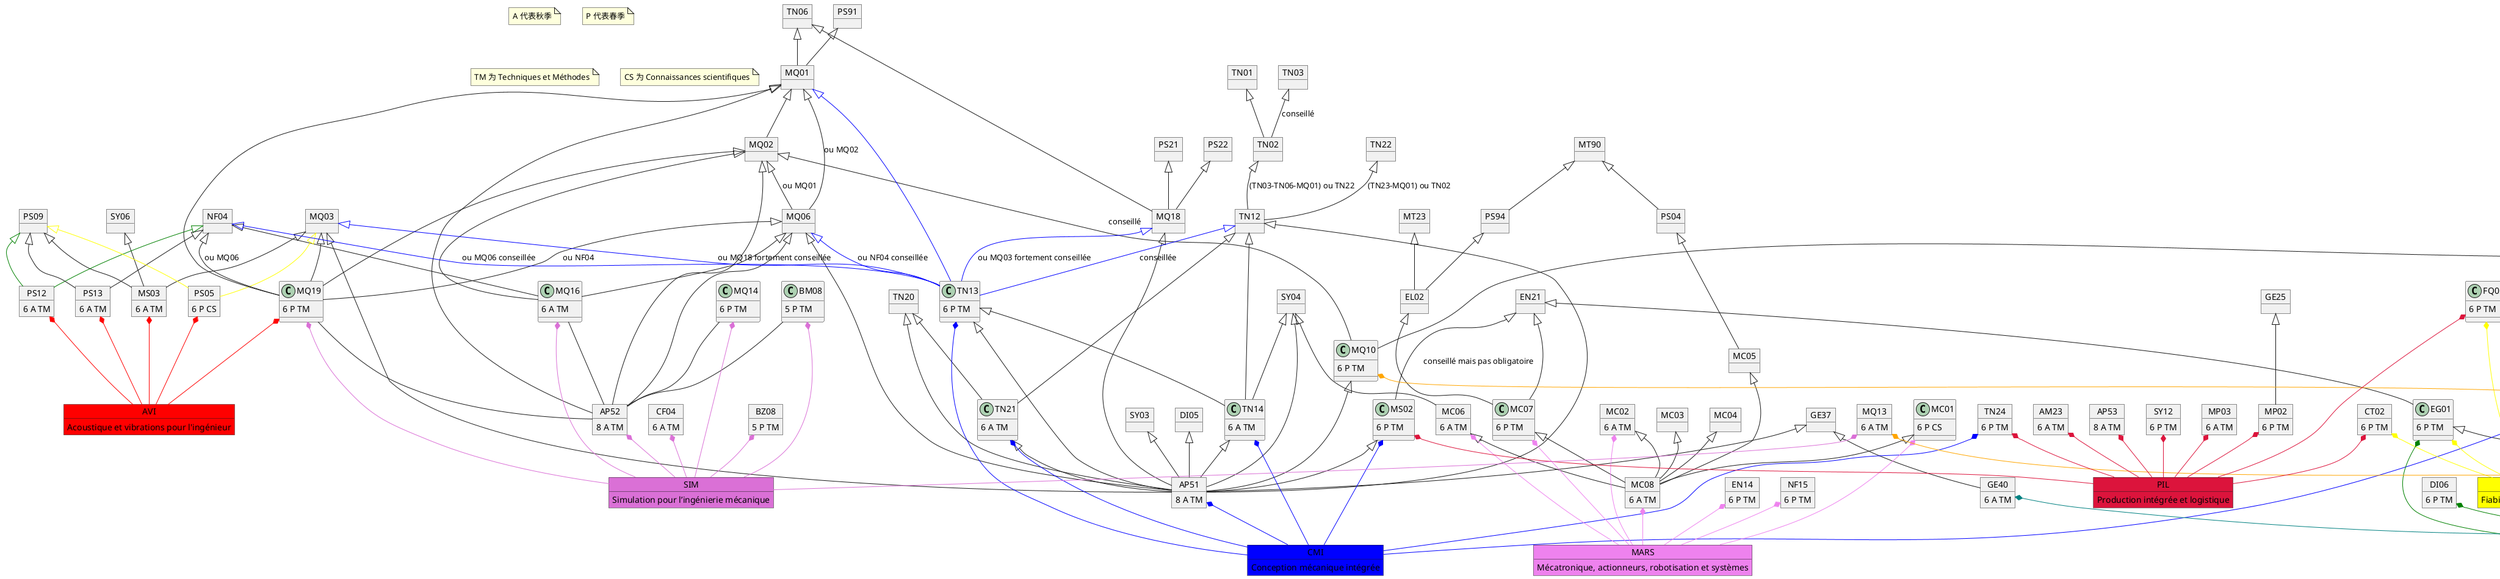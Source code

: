 @startuml Profils spécifiques des filières mécanique

note "A 代表秋季" as N1
note "P 代表春季" as N2
note "TM 为 Techniques et Méthodes" as N3
note "CS 为 Connaissances scientifiques" as N4

' Filières
object AVI #Red {
    Acoustique et vibrations pour l'ingénieur
}

object CMI #Blue {
    Conception mécanique intégrée
}

object FQI #Yellow {
    Fiabilité et qualité industrielle
}

object IDI #Green {
    Ingénierie du design industriel
}

object MARS #Violet {
    Mécatronique, actionneurs, robotisation et systèmes
}

object MIT #Orange {
    Matériaux et innovation technologique
}

object PIL #Crimson {
    Production intégrée et logistique
}

object SIM #Orchid {
    Simulation pour l’ingénierie mécanique
}

object MPI #Teal {
    Management de projets innovants
}

'UVs

object SY06
object PS09
object NF04
object MQ01
object PS22
object SY03
object DI05
object SY04
object EN21
object EL02
object GE37
object DI01
object DI02
object MQ17
object MT23
object MT90
object MC03
object MC04
object SY01
object SY02
object GE25
object TN01
object TN03
object PS21
object TN20
object TN06
object MQ03
object BL40
object PS91
object TN22

object TN02
TN01 <|-- TN02
TN03 <|-- TN02 : conseillé

object PS04
MT90 <|-- PS04

object PS94
MT90 <|-- PS94

object MQ02
MQ01 <|-- MQ02

object MQ06
MQ01 <|-- MQ06 : ou MQ02
MQ02 <|-- MQ06 : ou MQ01

object MQ18
PS21 <|-- MQ18
TN06 <|-- MQ18
PS22 <|-- MQ18

' object MQ01
TN06 <|-- MQ01
PS91 <|-- MQ01

object TN12
TN02 <|-- TN12 : (TN03-TN06-MQ01) ou TN22
TN22 <|-- TN12 : (TN23-MQ01) ou TN02

object MC05
PS04 <|-- MC05

' object EL02
PS94 <|-- EL02
MT23 <|-- EL02

object BM07
MQ17 <|-- BM07
BL40 <|-- BM07

'Automne 2019 - Techniques et Méthodes
object AM23 {
    6 A TM
}

object AP51 {
    8 A TM
}

MQ10 <|--  AP51
TN12 <|--  AP51
TN13 <|--  AP51
TN20 <|--  AP51

MS02 <|-- AP51
SY04 <|-- AP51
SY03 <|-- AP51
GE37 <|-- AP51
MQ03 <|-- AP51
MQ18 <|-- AP51
MQ06 <|-- AP51
TN21 <|-- AP51
TN14 <|-- AP51
DI05 <|-- AP51

object AP52 {
    8 A TM
}

MQ01 <|-- AP52
MQ02 <|-- AP52
MQ06 <|-- AP52

MQ16 --  AP52
MQ19 --  AP52
MQ14 --  AP52
BM08 --  AP52

object AP53 {
    8 A TM
}

object CF04 {
    6 A TM
}

object DI04 {
    6 A TM
}

DI02 <|-- DI04
DI03 <|-- DI04
TN08 <|-- DI04

object DI08 {
    6 A TM
}

TN08 <|-- DI08
DI03 <|-- DI08
EG01 <|-- DI08

object FQ03 {
    6 A TM
}

object FQ07 {
    6 A TM
}

SY01 <|-- FQ07
SY02 <|-- FQ07
FQ05 <|-- FQ07 : conseillé

object GE38 {
    6 A TM
}

object GE39 {
    6 A TM
}

object GE40 {
    6 A TM
}

GE37 <|-- GE40

object MC02 {
    6 A TM
}

object MC06 {
    6 A TM
}

SY04 <|-- MC06

object MC08 {
    6 A TM
}

MC01 <|-- MC08
MC02 <|-- MC08
MC03 <|-- MC08
MC04 <|-- MC08
MC05 <|-- MC08
MC06 <|-- MC08
MC07 <|-- MC08

object MP03 {
    6 A TM
}

object MQ05 {
    6 A TM
}

object MQ07 {
    6 A TM
}

BM07 <|-- MQ07

object MQ12 {
    6 A TM
}

object MQ13 {
    6 A TM
}

object MQ16 {
    6 A TM
}

MQ02 <|-- MQ16
NF04 <|-- MQ16
MQ06 <|-- MQ16

object MS03 {
    6 A TM
}

PS09 <|-- MS03
MQ03 <|-- MS03
SY06 <|-- MS03

object PR00 {
    5 A TM
}

object PS12 {
    6 A TM
}

PS09 <|-- PS12 #Green
NF04 <|-- PS12 #Green

object PS13 {
    6 A TM
}

PS09 <|-- PS13
NF04 <|-- PS13

object TN08 {
    6 A TM
}

object TN14 {
    6 A TM
}

TN12 <|-- TN14
TN13 <|-- TN14
SY04 <|-- TN14

object TN21 {
    6 A TM
}

TN20 <|-- TN21
TN12 <|-- TN21

object TX00 {
    5 A TM
}

'Printemps 2020  - Connaissances scientifiques
object MC01 {
    6 P CS
}

object PS05 {
    6 P CS
}

MQ03 <|-- PS05 #Yellow
PS09 <|-- PS05 #Yellow

object SY09 {
    6 P CS
}

SY02 <|-- SY09

'Printemps 2020  - Techniques et Méthodes
object BM08 {
    5 P TM
}

object BZ08 {
    5 P TM
}

object CT02 {
    6 P TM
}

object DI03 {
    6 P TM
}

DI01 <|-- DI03 : ou DI02
DI02 <|-- DI03

object DI06 {
    6 P TM
}

object EG01 {
    6 P TM
}

object EN14 {
    6 P TM
}

EN21 <|-- EG01

object FQ05 {
    6 P TM
}

object MC07 {
    6 P TM
}

EN21 <|-- MC07
EL02 <|-- MC07

object MP02 {
    6 P TM
}

GE25 <|-- MP02

object MQ04 {
    6 P TM
}

object MQ08 {
    6 P TM
}

MQ17 <|-- MQ08

object MQ10 {
    6 P TM
}

MQ17 <|-- MQ10 : conseillé
MQ02 <|-- MQ10 : conseillé

object MQ14 {
    6 P TM
}

object MQ19 {
    6 P TM
}

MQ03 <|-- MQ19
MQ06 <|-- MQ19 : ou NF04
NF04 <|-- MQ19 : ou MQ06
MQ01 <|-- MQ19
MQ02 <|-- MQ19

object MS02 {
    6 P TM
}

EN21 <|-- MS02 : conseillé mais pas obligatoire

object NF15 {
    6 P TM
}

object SY12 {
    6 P TM
}

object TN13 {
    6 P TM
}

MQ01 <|-- TN13 #Blue
MQ03 <|-- TN13 #Blue : ou MQ18 fortement conseillée
MQ18 <|-- TN13 #Blue : ou MQ03 fortement conseillée
NF04 <|-- TN13 #Blue : ou MQ06 conseillée
MQ06 <|-- TN13 #Blue : ou NF04 conseillée
TN12 <|-- TN13 #Blue : conseillée

object TN24 {
    6 P TM
}

'依赖关系
'AVI
MS03 *-- AVI #Red
PS12 *-- AVI #Red
PS13 *-- AVI #Red
PS05 *-- AVI #Red
MQ19 *-- AVI #Red

'CMI
AP51 *-- CMI #Blue
MQ05 *-- CMI #Blue
TN14 *-- CMI #Blue
TN21 *-- CMI #Blue
MS02 *-- CMI #Blue
TN13 *-- CMI #Blue
TN24 *-- CMI #Blue

'FQI
EG01 *-- FQI #Yellow
FQ03 *-- FQI #Yellow
FQ07 *-- FQI #Yellow
MQ05 *-- FQI #Yellow
SY09 *-- FQI #Yellow
CT02 *-- FQI #Yellow
FQ05 *-- FQI #Yellow

'IDI
DI04 *-- IDI #Green
DI08 *-- IDI #Green
EG01 *-- IDI #Green
MQ12 *-- IDI #Green
TN08 *-- IDI #Green
DI03 *-- IDI #Green
DI06 *-- IDI #Green

'MARS
MC02 *-- MARS #Violet
MC06 *-- MARS #Violet
MC08 *-- MARS #Violet
MC01 *-- MARS #Violet
EN14 *-- MARS #Violet
MC07 *-- MARS #Violet
NF15 *-- MARS #Violet

'MIT
MQ05 *-- MIT #Orange
MQ07 *-- MIT #Orange
MQ12 *-- MIT #Orange
MQ13 *-- MIT #Orange
MQ04 *-- MIT #Orange
MQ08 *-- MIT #Orange
MQ10 *-- MIT #Orange

'MPI
TX00 *-- MPI #Teal
PR00 *-- MPI #Teal
GE38 *-- MPI #Teal
GE39 *-- MPI #Teal
GE40 *-- MPI #Teal

'PIL
AM23 *-- PIL #Crimson
AP53 *-- PIL #Crimson
MP03 *-- PIL #Crimson
CT02 *-- PIL #Crimson
FQ05 *-- PIL #Crimson
MP02 *-- PIL #Crimson
MS02 *-- PIL #Crimson
SY12 *-- PIL #Crimson
TN24 *-- PIL #Crimson

'SIM
MQ19 *-- SIM #Orchid
MQ14 *-- SIM #Orchid
BZ08 *-- SIM #Orchid
BM08 *-- SIM #Orchid
MQ16 *-- SIM #Orchid
MQ13 *-- SIM #Orchid
CF04 *-- SIM #Orchid
AP52 *-- SIM #Orchid

@enduml